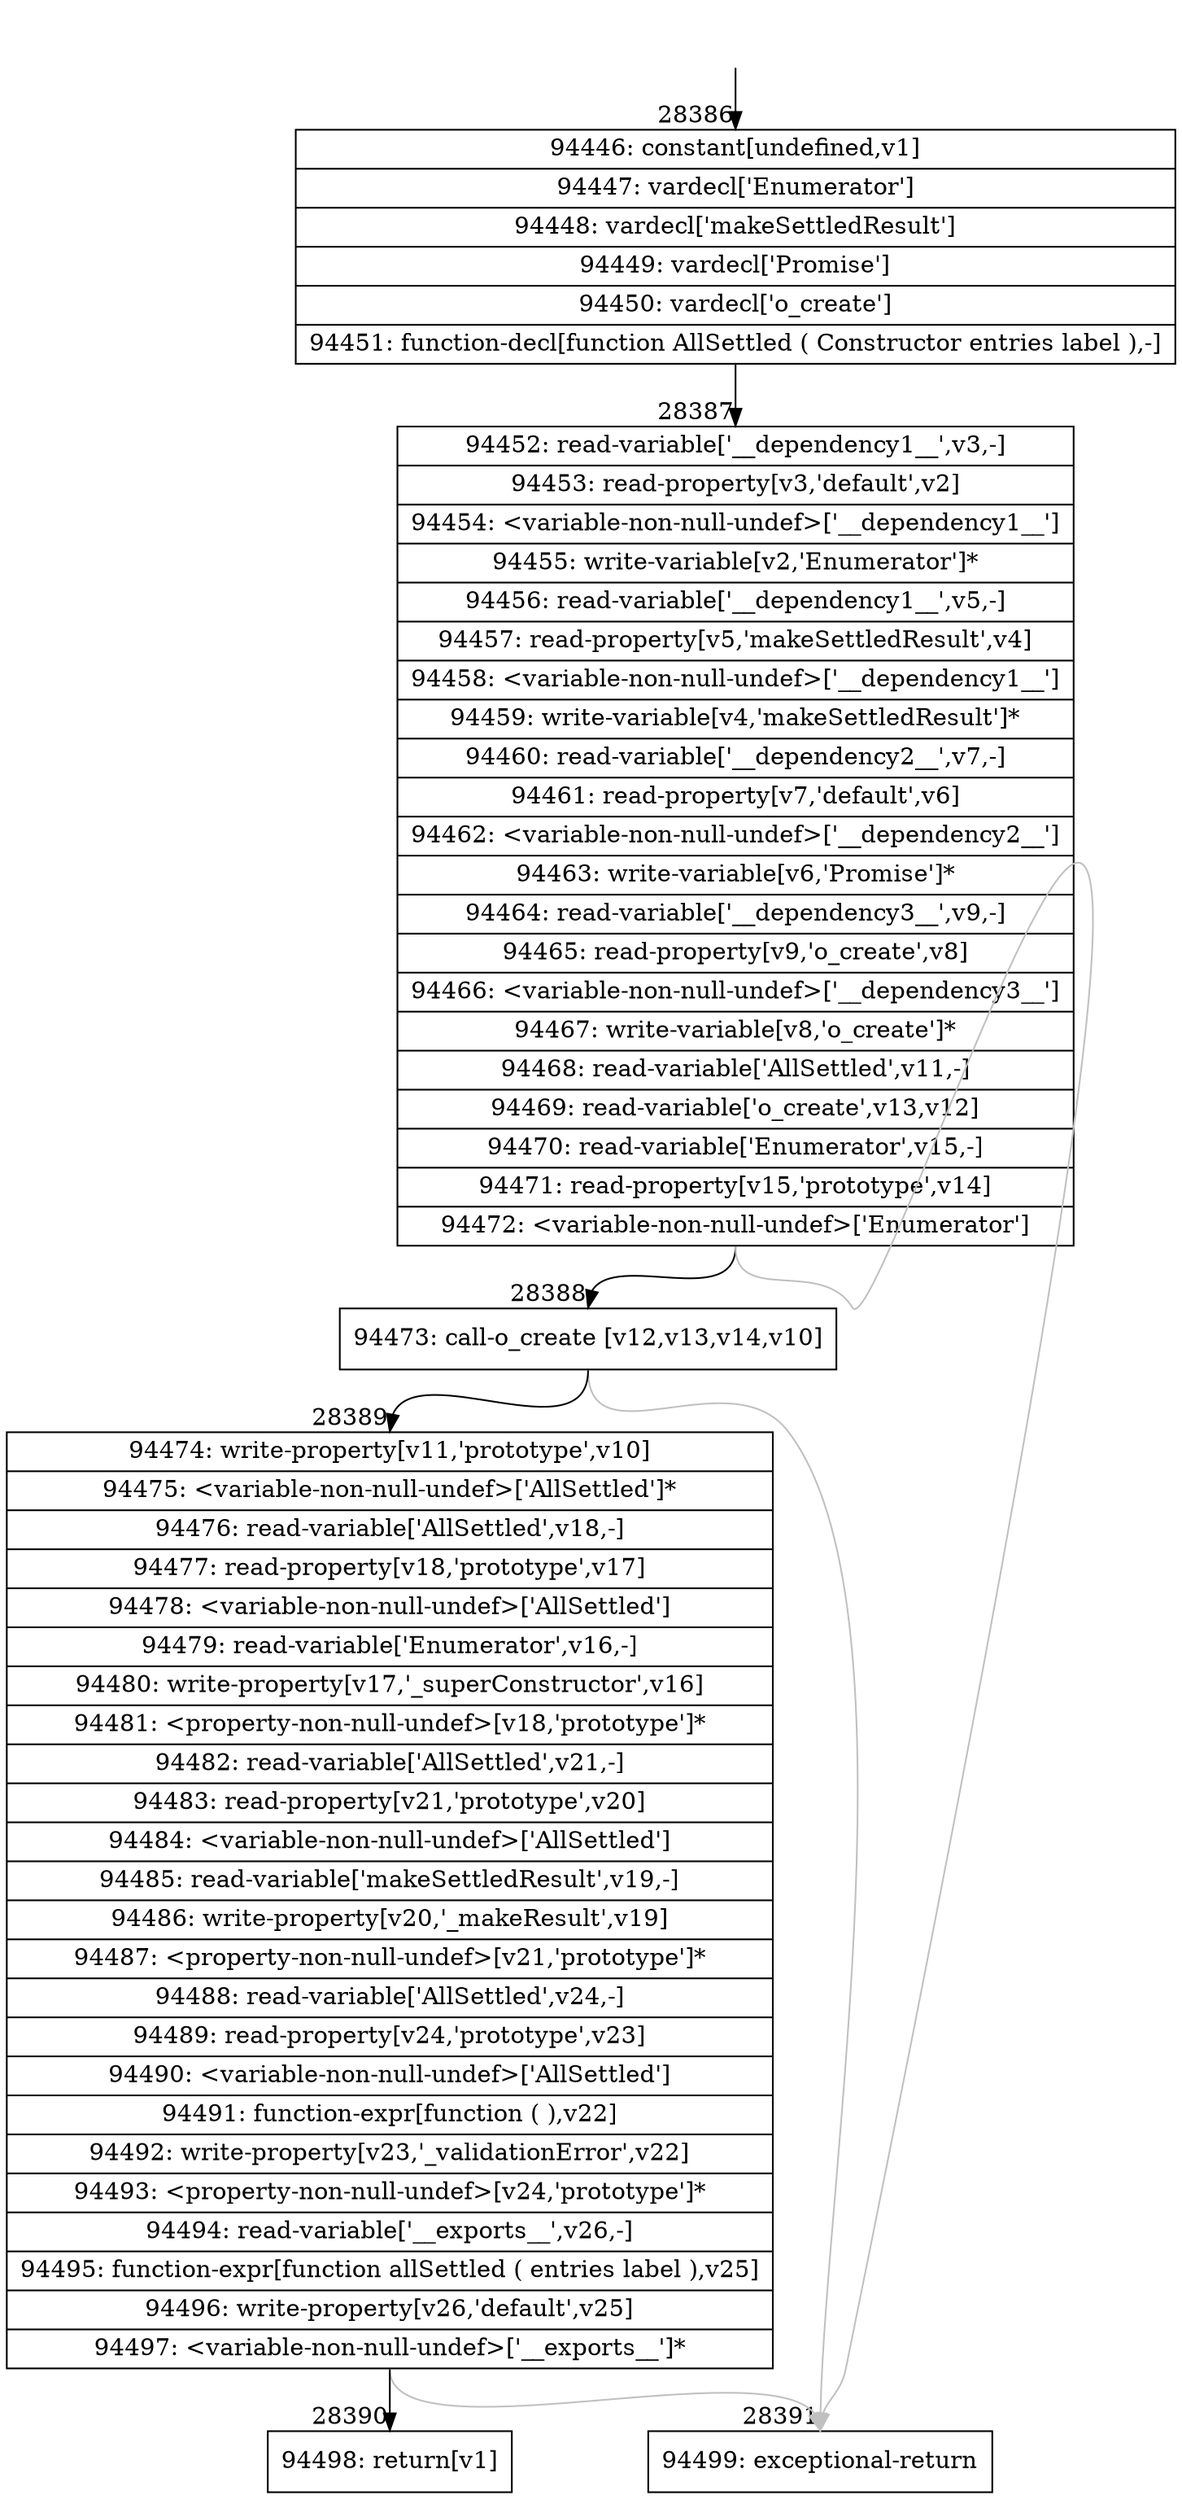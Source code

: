 digraph {
rankdir="TD"
BB_entry2485[shape=none,label=""];
BB_entry2485 -> BB28386 [tailport=s, headport=n, headlabel="    28386"]
BB28386 [shape=record label="{94446: constant[undefined,v1]|94447: vardecl['Enumerator']|94448: vardecl['makeSettledResult']|94449: vardecl['Promise']|94450: vardecl['o_create']|94451: function-decl[function AllSettled ( Constructor entries label ),-]}" ] 
BB28386 -> BB28387 [tailport=s, headport=n, headlabel="      28387"]
BB28387 [shape=record label="{94452: read-variable['__dependency1__',v3,-]|94453: read-property[v3,'default',v2]|94454: \<variable-non-null-undef\>['__dependency1__']|94455: write-variable[v2,'Enumerator']*|94456: read-variable['__dependency1__',v5,-]|94457: read-property[v5,'makeSettledResult',v4]|94458: \<variable-non-null-undef\>['__dependency1__']|94459: write-variable[v4,'makeSettledResult']*|94460: read-variable['__dependency2__',v7,-]|94461: read-property[v7,'default',v6]|94462: \<variable-non-null-undef\>['__dependency2__']|94463: write-variable[v6,'Promise']*|94464: read-variable['__dependency3__',v9,-]|94465: read-property[v9,'o_create',v8]|94466: \<variable-non-null-undef\>['__dependency3__']|94467: write-variable[v8,'o_create']*|94468: read-variable['AllSettled',v11,-]|94469: read-variable['o_create',v13,v12]|94470: read-variable['Enumerator',v15,-]|94471: read-property[v15,'prototype',v14]|94472: \<variable-non-null-undef\>['Enumerator']}" ] 
BB28387 -> BB28388 [tailport=s, headport=n, headlabel="      28388"]
BB28387 -> BB28391 [tailport=s, headport=n, color=gray, headlabel="      28391"]
BB28388 [shape=record label="{94473: call-o_create [v12,v13,v14,v10]}" ] 
BB28388 -> BB28389 [tailport=s, headport=n, headlabel="      28389"]
BB28388 -> BB28391 [tailport=s, headport=n, color=gray]
BB28389 [shape=record label="{94474: write-property[v11,'prototype',v10]|94475: \<variable-non-null-undef\>['AllSettled']*|94476: read-variable['AllSettled',v18,-]|94477: read-property[v18,'prototype',v17]|94478: \<variable-non-null-undef\>['AllSettled']|94479: read-variable['Enumerator',v16,-]|94480: write-property[v17,'_superConstructor',v16]|94481: \<property-non-null-undef\>[v18,'prototype']*|94482: read-variable['AllSettled',v21,-]|94483: read-property[v21,'prototype',v20]|94484: \<variable-non-null-undef\>['AllSettled']|94485: read-variable['makeSettledResult',v19,-]|94486: write-property[v20,'_makeResult',v19]|94487: \<property-non-null-undef\>[v21,'prototype']*|94488: read-variable['AllSettled',v24,-]|94489: read-property[v24,'prototype',v23]|94490: \<variable-non-null-undef\>['AllSettled']|94491: function-expr[function ( ),v22]|94492: write-property[v23,'_validationError',v22]|94493: \<property-non-null-undef\>[v24,'prototype']*|94494: read-variable['__exports__',v26,-]|94495: function-expr[function allSettled ( entries label ),v25]|94496: write-property[v26,'default',v25]|94497: \<variable-non-null-undef\>['__exports__']*}" ] 
BB28389 -> BB28390 [tailport=s, headport=n, headlabel="      28390"]
BB28389 -> BB28391 [tailport=s, headport=n, color=gray]
BB28390 [shape=record label="{94498: return[v1]}" ] 
BB28391 [shape=record label="{94499: exceptional-return}" ] 
//#$~ 50683
}
